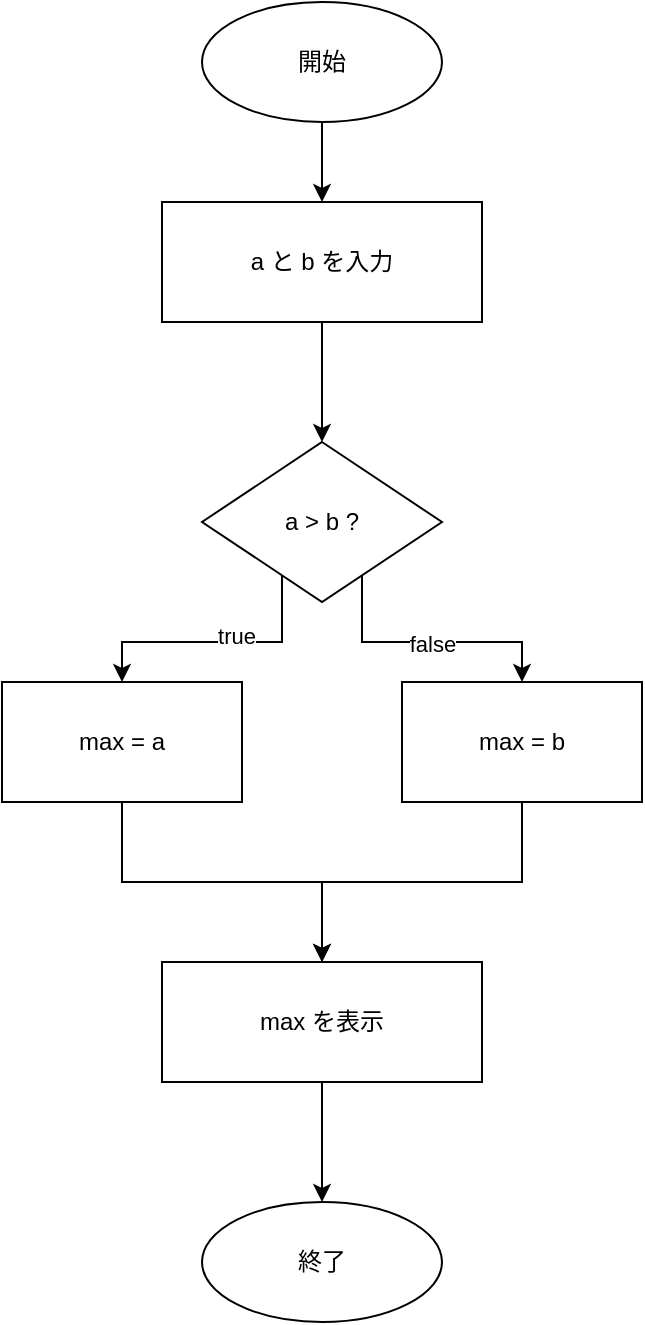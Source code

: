 <mxfile>
    <diagram name="ページ1" id="-qjPrjzpojKqYAEf947l">
        <mxGraphModel dx="340" dy="520" grid="1" gridSize="10" guides="1" tooltips="1" connect="1" arrows="1" fold="1" page="1" pageScale="1" pageWidth="827" pageHeight="1169" math="0" shadow="0">
            <root>
                <mxCell id="0"/>
                <mxCell id="1" parent="0"/>
                <mxCell id="V2kAgaP6eBAVZdixP9m5-1" value="開始" style="ellipse;whiteSpace=wrap;html=1;" parent="1" vertex="1">
                    <mxGeometry x="260" y="20" width="120" height="60" as="geometry"/>
                </mxCell>
                <mxCell id="V2kAgaP6eBAVZdixP9m5-2" value="a と b を入力" style="parallelogram;whiteSpace=wrap;html=1;" parent="1" vertex="1">
                    <mxGeometry x="240" y="120" width="160" height="60" as="geometry"/>
                </mxCell>
                <mxCell id="V2kAgaP6eBAVZdixP9m5-3" value="a &gt; b ?" style="rhombus;whiteSpace=wrap;html=1;" parent="1" vertex="1">
                    <mxGeometry x="260" y="240" width="120" height="80" as="geometry"/>
                </mxCell>
                <mxCell id="V2kAgaP6eBAVZdixP9m5-4" value="max = a" style="rectangle;whiteSpace=wrap;html=1;" parent="1" vertex="1">
                    <mxGeometry x="160" y="360" width="120" height="60" as="geometry"/>
                </mxCell>
                <mxCell id="V2kAgaP6eBAVZdixP9m5-5" value="max = b" style="rectangle;whiteSpace=wrap;html=1;" parent="1" vertex="1">
                    <mxGeometry x="360" y="360" width="120" height="60" as="geometry"/>
                </mxCell>
                <mxCell id="V2kAgaP6eBAVZdixP9m5-6" value="max を表示" style="parallelogram;whiteSpace=wrap;html=1;" parent="1" vertex="1">
                    <mxGeometry x="240" y="500" width="160" height="60" as="geometry"/>
                </mxCell>
                <mxCell id="V2kAgaP6eBAVZdixP9m5-7" value="終了" style="ellipse;whiteSpace=wrap;html=1;" parent="1" vertex="1">
                    <mxGeometry x="260" y="620" width="120" height="60" as="geometry"/>
                </mxCell>
                <mxCell id="V2kAgaP6eBAVZdixP9m5-8" style="edgeStyle=orthogonalEdgeStyle;rounded=0;html=1;" parent="1" source="V2kAgaP6eBAVZdixP9m5-1" target="V2kAgaP6eBAVZdixP9m5-2" edge="1">
                    <mxGeometry relative="1" as="geometry"/>
                </mxCell>
                <mxCell id="V2kAgaP6eBAVZdixP9m5-9" style="edgeStyle=orthogonalEdgeStyle;rounded=0;html=1;" parent="1" source="V2kAgaP6eBAVZdixP9m5-2" target="V2kAgaP6eBAVZdixP9m5-3" edge="1">
                    <mxGeometry relative="1" as="geometry"/>
                </mxCell>
                <mxCell id="V2kAgaP6eBAVZdixP9m5-10" style="edgeStyle=orthogonalEdgeStyle;rounded=0;html=1;exitX=0.25;exitY=1;entryX=0.5;entryY=0;jettySize=auto;orthogonalLoop=1;" parent="1" source="V2kAgaP6eBAVZdixP9m5-3" target="V2kAgaP6eBAVZdixP9m5-4" edge="1">
                    <mxGeometry relative="1" as="geometry"/>
                </mxCell>
                <mxCell id="2" value="true" style="edgeLabel;html=1;align=center;verticalAlign=middle;resizable=0;points=[];" vertex="1" connectable="0" parent="V2kAgaP6eBAVZdixP9m5-10">
                    <mxGeometry x="-0.155" y="-3" relative="1" as="geometry">
                        <mxPoint as="offset"/>
                    </mxGeometry>
                </mxCell>
                <mxCell id="V2kAgaP6eBAVZdixP9m5-11" style="edgeStyle=orthogonalEdgeStyle;rounded=0;html=1;exitX=0.75;exitY=1;entryX=0.5;entryY=0;jettySize=auto;orthogonalLoop=1;" parent="1" source="V2kAgaP6eBAVZdixP9m5-3" target="V2kAgaP6eBAVZdixP9m5-5" edge="1">
                    <mxGeometry relative="1" as="geometry"/>
                </mxCell>
                <mxCell id="3" value="false" style="edgeLabel;html=1;align=center;verticalAlign=middle;resizable=0;points=[];" vertex="1" connectable="0" parent="V2kAgaP6eBAVZdixP9m5-11">
                    <mxGeometry x="0.025" y="-1" relative="1" as="geometry">
                        <mxPoint as="offset"/>
                    </mxGeometry>
                </mxCell>
                <mxCell id="V2kAgaP6eBAVZdixP9m5-12" style="edgeStyle=orthogonalEdgeStyle;rounded=0;html=1;" parent="1" source="V2kAgaP6eBAVZdixP9m5-4" target="V2kAgaP6eBAVZdixP9m5-6" edge="1">
                    <mxGeometry relative="1" as="geometry"/>
                </mxCell>
                <mxCell id="V2kAgaP6eBAVZdixP9m5-13" style="edgeStyle=orthogonalEdgeStyle;rounded=0;html=1;" parent="1" source="V2kAgaP6eBAVZdixP9m5-5" target="V2kAgaP6eBAVZdixP9m5-6" edge="1">
                    <mxGeometry relative="1" as="geometry"/>
                </mxCell>
                <mxCell id="V2kAgaP6eBAVZdixP9m5-14" style="edgeStyle=orthogonalEdgeStyle;rounded=0;html=1;" parent="1" source="V2kAgaP6eBAVZdixP9m5-6" target="V2kAgaP6eBAVZdixP9m5-7" edge="1">
                    <mxGeometry relative="1" as="geometry"/>
                </mxCell>
            </root>
        </mxGraphModel>
    </diagram>
</mxfile>